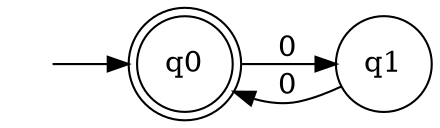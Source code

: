 strict digraph {
	 rankdir=LR
	 node [shape = none, label = " ", width = 0, height = 0]; qd;
	 node [label = "\N", width = 0.5, height = 0.5];
	 node [shape = doublecircle]; q0;
	 node [shape = circle];
	 q1 -> q0 [label = "0"]
	 q0 -> q1 [label = "0"]
	 qd -> q0
}